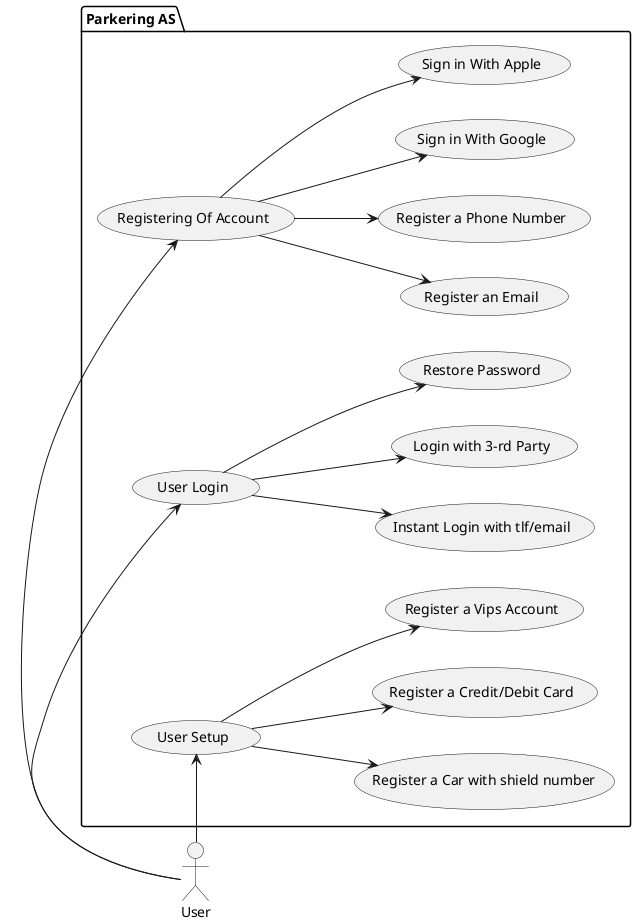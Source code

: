 @startuml
'overordnet grupper 1-3

left to right direction
:User: as usr
':Admin: as adm
package "Parkering AS" {
'overordnet
 usecase "Registering Of Account" as A1
 usecase "User Login" as A2
 usecase "User Setup" as A3
' usecase "Register Parking Slot" as A4
' usecase "Order Parking Slot" as A5
' usecase "Administer Self" as A6
' usecase "Register Unpayed" as A7
' usecase "Integrated Maps" as A8
' usecase "Parking owner" as A9
' usecase "Statistics" as A10
' usecase "Sorting" as A11
' usecase "Conatct" as A12
' usecase "Rapport" as A13
' usecase "Administer" as A14


' underordnet
 'A1 "Registering Of Account"
 usecase "Register an Email" as A1B1
 usecase "Register a Phone Number" as A1B2
 usecase "Sign in With Google" as A1B3
 usecase "Sign in With Apple" as A1B4
 'A2 "User Login"
 usecase "Instant Login with tlf/email" as A2B1
 usecase "Login with 3-rd Party" as A2B2
 usecase "Restore Password" as A2B3
 'A3 "User Setup"
 usecase "Register a Car with shield number" as A3B1
 usecase "Register a Credit/Debit Card" as A3B2
 usecase "Register a Vips Account" as A3B3
' 'A4 "Register Parking Slot"
' usecase "Register a Parking House" as A4B1
' usecase "Adjust Parking Slot Spacing" as A4B2
' usecase "Register a Single Parking Slot" as A4B3
' 'A5 "Order Parking Slot"
' usecase "List Available Parking Slots" as A5B1
' usecase "List Parking Slots Closer to Exit" as A5B2
' usecase "List Parking Slots Close to Me(GPS)" as A5B3
' usecase "Reserve Parking Slot" as A5B4
' usecase "Define Reserve Time" as A5B5
' usecase "Cancel Reservation" as A5B6
' usecase "Prolong Reservation" as A5B7
' 'A6 "Administer Own"
' usecase "List Reserved Slots" as A6B1
' usecase "Report Unknown Parked Car By Shield-N" as A6B2
' 'A7 "Register Unpayed"
' usecase "User Warning If Car Number Not Matching" as A7B1
' usecase "Register an Unknown User" as A7B2
' 'A8 "Integrated Maps"
' usecase "Get Aid of "Open Map" For Indoors" as A8B1
' usecase "Get Aid Of "Google Maps" For Location Search" as A8B2
' usecase "Get Aid of "Google Maps"  For Indoors Search" as A8B3
' usecase "Get Aid of "Open Map" Support For Location Search" as A8B4
' 'A9  "Parking owner"
' usecase "Overview Owned Slots" as A9B1
' usecase "Overview Usage Statistics" as A9B2
'' A10 "Statistics"
' usecase "Overview Unpayed Reported Cars" as A10B1
' usecase "Overview Registering Per Time Unit" as A10B2
' usecase "Overview Income Per Time Unit" as A10B3
' 'A11 "Sorting"
' usecase "Sort By GPS" as A11B1
' usecase "Sort By Travel Time " as A11B2
' usecase "Sort By Previously Most Used " as A11B3
' 'A12 "Conatct"
' usecase "Communicate with Integrated Chat" as A12B1
' usecase "Get Mobile Number Of Another User" as A12B2
' usecase "Get Email Addres Of Another User" as A12B3
' 'A13 "Rapport"
' usecase "Report Occupied Reserved Slot" as A13B1
' usecase "Report Non-Responding Parking-Owner " as A13B2
' usecase "Report Inappropriate Add Content" as A13B3
' usecase "Report Inappropriate Chat Content" as A13B4
 'A14 "Administrer"
' usecase "Remove Inappropriate Parking Registration" as A14B1
' usecase "Ban User Temporarily" as A14B2
' usecase "Remove User Permanently" as A14B3

}

'User - Entities
usr -> A1
usr -> A2
usr -> A3
'usr -> A4
'usr -> A5
'usr -> A6
'usr -> A7
'usr -> A8
'usr -> A9
'usr -> A10
'usr -> A11
'usr -> A12
'usr -> A13

'adm -> A14

'ENtities - Enteties
A1 --> A1B1
A1 --> A1B2
A1 --> A1B3
A1 --> A1B4

A2 --> A2B1
A2 --> A2B2
A2 --> A2B3

A3 --> A3B1
A3 --> A3B2
A3 --> A3B3
'
'A4 --> A4B1
'A4 --> A4B2
'A4 --> A4B3
'
'A5 --> A5B1
'A5 --> A5B2
'A5 --> A5B3
'A5 --> A5B4
'A5 --> A5B5
'A5 --> A5B6
'A5 --> A5B7
'
'A6 --> A6B1
'A6 --> A6B2
'
'A7 --> A7B1
'A7 --> A7B2
'
'A8 --> A8B1
'A8 --> A8B2
'A8 --> A8B3
'A8 --> A8B4
'
'A9 --> A9B1
'A9 --> A9B2
'
'A10 --> A10B1
'A10 --> A10B2
'A10 --> A10B3
'
'A11 --> A11B1
'A11 --> A11B2
'A11 --> A11B3
'
'A12 --> A12B1
'A12 --> A12B2
'A12 --> A12B3
'
'A13 --> A13B1
'A13 --> A13B2
'A13 --> A13B3
'A13 --> A13B4

'A14 --> A14B1
'A14 --> A14B2
'A14 --> A14B3



@enduml